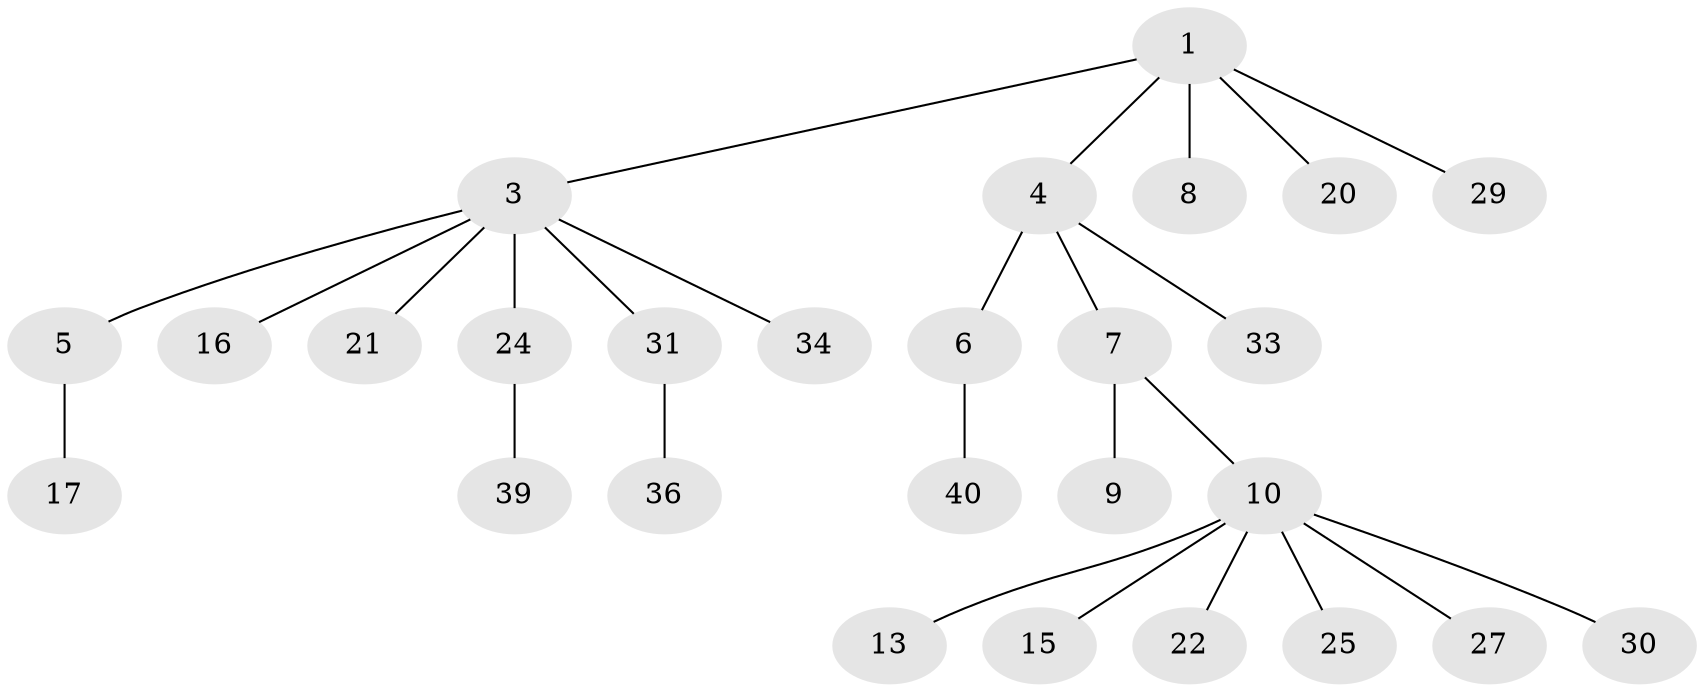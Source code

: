 // original degree distribution, {3: 0.14814814814814814, 4: 0.09259259259259259, 6: 0.018518518518518517, 2: 0.2222222222222222, 1: 0.5, 5: 0.018518518518518517}
// Generated by graph-tools (version 1.1) at 2025/15/03/09/25 04:15:22]
// undirected, 27 vertices, 26 edges
graph export_dot {
graph [start="1"]
  node [color=gray90,style=filled];
  1 [super="+2"];
  3 [super="+18+26+14"];
  4 [super="+23"];
  5;
  6 [super="+11+35+49"];
  7;
  8 [super="+28+19"];
  9;
  10 [super="+12"];
  13;
  15 [super="+46"];
  16;
  17;
  20;
  21 [super="+47"];
  22;
  24;
  25;
  27 [super="+45"];
  29 [super="+37"];
  30 [super="+43"];
  31;
  33 [super="+38"];
  34;
  36 [super="+54+48"];
  39 [super="+41"];
  40 [super="+52"];
  1 -- 3;
  1 -- 4;
  1 -- 8;
  1 -- 20;
  1 -- 29;
  3 -- 5;
  3 -- 16;
  3 -- 34;
  3 -- 31;
  3 -- 24;
  3 -- 21;
  4 -- 6;
  4 -- 7;
  4 -- 33;
  5 -- 17;
  6 -- 40;
  7 -- 9;
  7 -- 10;
  10 -- 15;
  10 -- 27;
  10 -- 22;
  10 -- 25;
  10 -- 13;
  10 -- 30;
  24 -- 39;
  31 -- 36;
}
